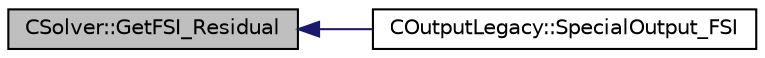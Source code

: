 digraph "CSolver::GetFSI_Residual"
{
  edge [fontname="Helvetica",fontsize="10",labelfontname="Helvetica",labelfontsize="10"];
  node [fontname="Helvetica",fontsize="10",shape=record];
  rankdir="LR";
  Node1487 [label="CSolver::GetFSI_Residual",height=0.2,width=0.4,color="black", fillcolor="grey75", style="filled", fontcolor="black"];
  Node1487 -> Node1488 [dir="back",color="midnightblue",fontsize="10",style="solid",fontname="Helvetica"];
  Node1488 [label="COutputLegacy::SpecialOutput_FSI",height=0.2,width=0.4,color="black", fillcolor="white", style="filled",URL="$class_c_output_legacy.html#aadde14a2d1374676b5c9dbdb91401ed8",tooltip="Create and write the file with the FSI convergence history. "];
}
